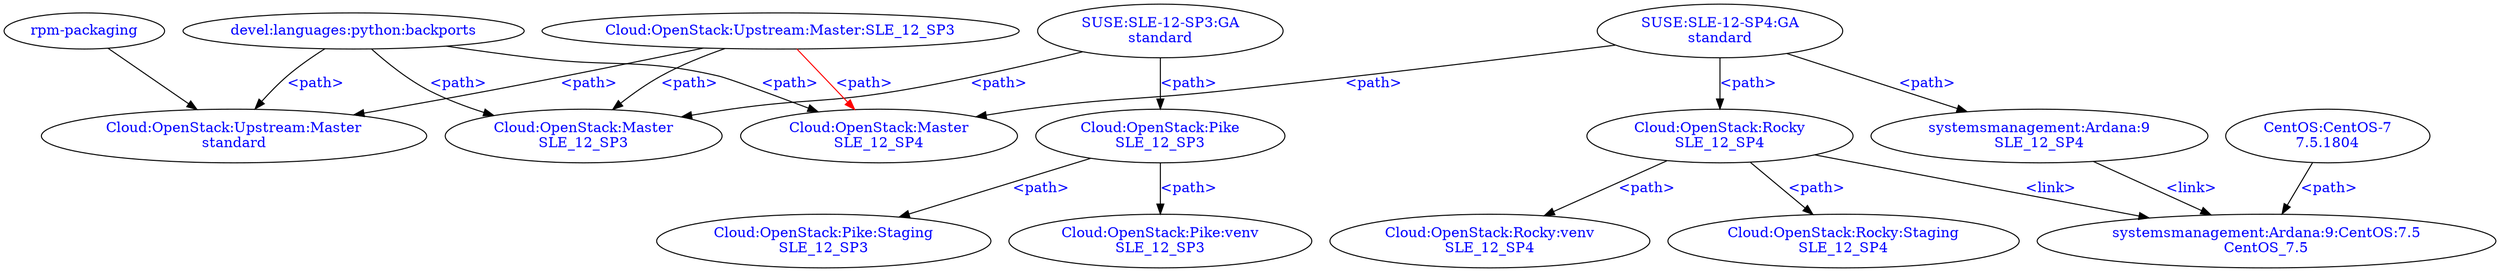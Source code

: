 digraph G {
    dlpb[
      label="devel:languages:python:backports",
      URL="https://build.opensuse.org/project/show/devel:languages:python:backports",
      fontcolor="blue"
    ];
    SP3GA[
      label="SUSE:SLE-12-SP3:GA\nstandard",
      URL="https://build.opensuse.org/project/show/SUSE:SLE-12-SP3:GA",
      fontcolor="blue"
    ];
    SP4GA[
      label="SUSE:SLE-12-SP4:GA\nstandard",
      URL="https://build.opensuse.org/project/show/SUSE:SLE-12-SP4:GA",
      fontcolor="blue"
    ];
    COUMs[
      label="Cloud:OpenStack:Upstream:Master\nstandard",
      URL="https://build.opensuse.org/project/show/Cloud:OpenStack:Upstream:Master",
      fontcolor="blue"
    ];
    COUMSP3[
      label="Cloud:OpenStack:Upstream:Master:SLE_12_SP3",
      URL="https://build.opensuse.org/project/show/Cloud:OpenStack:Upstream:Master:SLE_12_SP3",
      fontcolor="blue"
    ];
    COMSP3[
      label="Cloud:OpenStack:Master\nSLE_12_SP3",
      URL="https://build.opensuse.org/project/show/Cloud:OpenStack:Master",
      fontcolor="blue"
    ];
    COMSP4[
      label="Cloud:OpenStack:Master\nSLE_12_SP4",
      URL="https://build.opensuse.org/project/show/Cloud:OpenStack:Master",
      fontcolor="blue"
    ];
//    COF[
//      label="Cloud:OpenStack:Factory",
//      URL="https://build.opensuse.org/project/show/Cloud:OpenStack:Factory",
//      fontcolor="blue"
//    ];
    COP[
      label="Cloud:OpenStack:Pike\nSLE_12_SP3",
      URL="https://build.opensuse.org/project/show/Cloud:OpenStack:Pike",
      fontcolor="blue"
    ];
    COPv[
      label="Cloud:OpenStack:Pike:venv\nSLE_12_SP3",
      URL="https://build.opensuse.org/project/show/Cloud:OpenStack:Pike:venv",
      fontcolor="blue"
    ];
    COPS[
      label="Cloud:OpenStack:Pike:Staging\nSLE_12_SP3",
      URL="https://build.opensuse.org/project/show/Cloud:OpenStack:Pike:Staging",
      fontcolor="blue"
    ];
    CORSP4[
      label="Cloud:OpenStack:Rocky\nSLE_12_SP4",
      URL="https://build.opensuse.org/project/show/Cloud:OpenStack:Rocky",
      fontcolor="blue"
    ];
    CORSSP4[
      label="Cloud:OpenStack:Rocky:Staging\nSLE_12_SP4",
      URL="https://build.opensuse.org/project/show/Cloud:OpenStack:Rocky:Staging",
      fontcolor="blue"
    ];
    CORvSP4[
      label="Cloud:OpenStack:Rocky:venv\nSLE_12_SP4",
      URL="https://build.opensuse.org/project/show/Cloud:OpenStack:Rocky:venv",
      fontcolor="blue"
    ];
    A9SP4[
      label="systemsmanagement:Ardana:9\nSLE_12_SP4",
      URL="https://build.opensuse.org/project/show/systemsmanagement:Ardana:9",
      fontcolor="blue"
    ];
    C75[
      label="CentOS:CentOS-7\n7.5.1804",
      URL="https://build.opensuse.org/project/show/CentOS:CentOS-7",
      fontcolor="blue"
    ];
    A9C75[
      label="systemsmanagement:Ardana:9:CentOS:7.5\nCentOS_7.5",
      URL="https://build.opensuse.org/project/show/systemsmanagement:Ardana:9:CentOS:7.5",
      fontcolor="blue"
    ];
    rp[
      label="rpm-packaging",
      URL="https://wiki.openstack.org/wiki/Rpm-packaging",
      fontcolor="blue"
    ];

    // Upstream
    dlpb -> COUMs[
      label="<path>",
      URL="https://build.opensuse.org/project/meta/Cloud:OpenStack:Upstream:Master",
      fontcolor="blue"
    ];
    COUMSP3 -> COUMs[
      label="<path>",
      URL="https://build.opensuse.org/project/meta/Cloud:OpenStack:Upstream:Master",
      fontcolor="blue"
    ];

    // Master SP3
    COUMSP3 -> COMSP3[
      label="<path>",
      URL="https://build.opensuse.org/project/meta/Cloud:OpenStack:Master",
      fontcolor="blue"
    ];
    dlpb -> COMSP3[
      label="<path>",
      URL="https://build.opensuse.org/project/meta/Cloud:OpenStack:Master",
      fontcolor="blue"
    ];
    SP3GA -> COMSP3[
      label="<path>",
      URL="https://build.opensuse.org/project/meta/Cloud:OpenStack:Master",
      fontcolor="blue"
    ];

    // Master SP4
    COUMSP3 -> COMSP4[
      label="<path>",
      color="red",
      URL="https://build.opensuse.org/project/meta/Cloud:OpenStack:Master",
      fontcolor="blue"
    ];
    dlpb -> COMSP4[
      label="<path>",
      URL="https://build.opensuse.org/project/meta/Cloud:OpenStack:Master",
      fontcolor="blue"
    ];
    SP4GA -> COMSP4[
      label="<path>",
      URL="https://build.opensuse.org/project/meta/Cloud:OpenStack:Master",
      fontcolor="blue"
    ];

    // Rocky
    CORSP4 -> CORSSP4[
      label="<path>",
      URL="https://build.opensuse.org/project/meta/Cloud:OpenStack:Rocky:Staging",
      fontcolor="blue"
    ];
    SP4GA -> CORSP4[
      label="<path>",
      URL="https://build.opensuse.org/project/meta/Cloud:OpenStack:Rocky",
      fontcolor="blue"
    ];
    CORSP4 -> CORvSP4[
      label="<path>",
      URL="https://build.opensuse.org/project/meta/Cloud:OpenStack:Rocky:venv",
      fontcolor="blue"
    ];
    SP4GA -> A9SP4[
      label="<path>",
      URL="https://build.opensuse.org/project/meta/systemsmanagement:Ardana:9",
      fontcolor="blue"
    ];
    C75 -> A9C75[
      label="<path>",
      URL="https://build.opensuse.org/project/meta/systemsmanagement:Ardana:9:CentOS:7.5",
      fontcolor="blue"
    ];
    CORSP4 -> A9C75[
      label="<link>",
      URL="https://build.opensuse.org/project/meta/systemsmanagement:Ardana:9:CentOS:7.5",
      fontcolor="blue"
    ];
    A9SP4 -> A9C75[
      label="<link>",
      URL="https://build.opensuse.org/project/meta/systemsmanagement:Ardana:9:CentOS:7.5",
      fontcolor="blue"
    ];


    // Pike
    COP -> COPS[
      label="<path>",
      URL="https://build.opensuse.org/project/meta/Cloud:OpenStack:Pike",
      fontcolor="blue"
    ];
    SP3GA -> COP[
      label="<path>",
      URL="https://build.opensuse.org/project/meta/Cloud:OpenStack:Pike",
      fontcolor="blue"
    ];
    COP -> COPv[
      label="<path>",
      URL="https://build.opensuse.org/project/meta/Cloud:OpenStack:Pike:venv",
      fontcolor="blue"
    ];

    rp-> COUMs;
}
